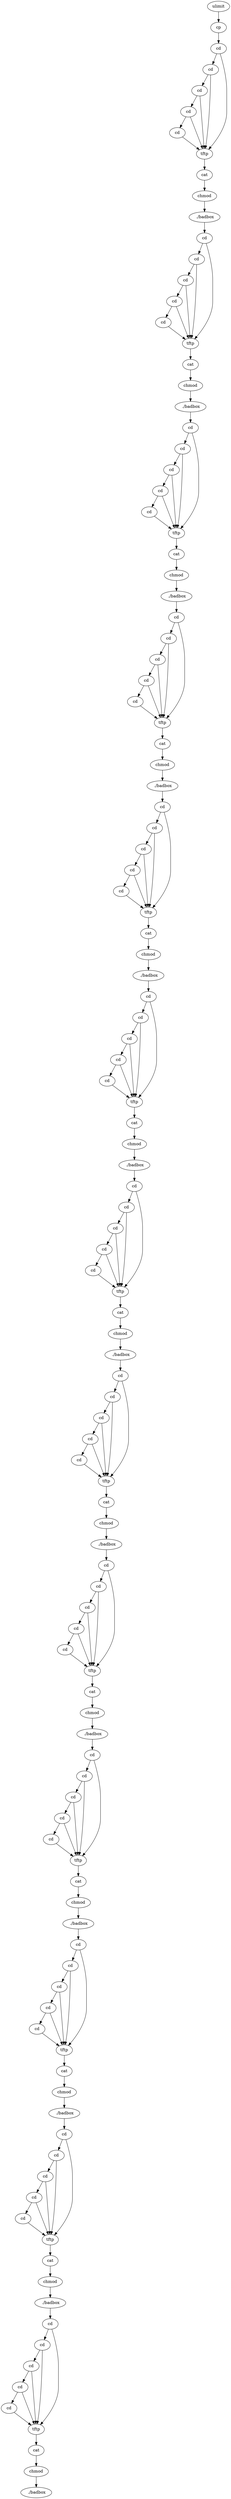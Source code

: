 digraph {
1 [label="ulimit"];
5 [label="cp"];
10 [label="cd"];
14 [label="cd"];
18 [label="cd"];
22 [label="cd"];
26 [label="cd"];
30 [label="tftp"];
37 [label="cat"];
43 [label="chmod"];
48 [label=" ./badbox"];
51 [label="cd"];
55 [label="cd"];
59 [label="cd"];
63 [label="cd"];
67 [label="cd"];
71 [label="tftp"];
78 [label="cat"];
84 [label="chmod"];
89 [label=" ./badbox"];
92 [label="cd"];
96 [label="cd"];
100 [label="cd"];
104 [label="cd"];
108 [label="cd"];
112 [label="tftp"];
119 [label="cat"];
125 [label="chmod"];
130 [label=" ./badbox"];
133 [label="cd"];
137 [label="cd"];
141 [label="cd"];
145 [label="cd"];
149 [label="cd"];
153 [label="tftp"];
160 [label="cat"];
166 [label="chmod"];
171 [label=" ./badbox"];
174 [label="cd"];
178 [label="cd"];
182 [label="cd"];
186 [label="cd"];
190 [label="cd"];
194 [label="tftp"];
201 [label="cat"];
207 [label="chmod"];
212 [label=" ./badbox"];
215 [label="cd"];
219 [label="cd"];
223 [label="cd"];
227 [label="cd"];
231 [label="cd"];
235 [label="tftp"];
242 [label="cat"];
248 [label="chmod"];
253 [label=" ./badbox"];
256 [label="cd"];
260 [label="cd"];
264 [label="cd"];
268 [label="cd"];
272 [label="cd"];
276 [label="tftp"];
283 [label="cat"];
289 [label="chmod"];
294 [label=" ./badbox"];
297 [label="cd"];
301 [label="cd"];
305 [label="cd"];
309 [label="cd"];
313 [label="cd"];
317 [label="tftp"];
324 [label="cat"];
330 [label="chmod"];
335 [label=" ./badbox"];
338 [label="cd"];
342 [label="cd"];
346 [label="cd"];
350 [label="cd"];
354 [label="cd"];
358 [label="tftp"];
365 [label="cat"];
371 [label="chmod"];
376 [label=" ./badbox"];
379 [label="cd"];
383 [label="cd"];
387 [label="cd"];
391 [label="cd"];
395 [label="cd"];
399 [label="tftp"];
406 [label="cat"];
412 [label="chmod"];
417 [label=" ./badbox"];
420 [label="cd"];
424 [label="cd"];
428 [label="cd"];
432 [label="cd"];
436 [label="cd"];
440 [label="tftp"];
447 [label="cat"];
453 [label="chmod"];
458 [label=" ./badbox"];
461 [label="cd"];
465 [label="cd"];
469 [label="cd"];
473 [label="cd"];
477 [label="cd"];
481 [label="tftp"];
488 [label="cat"];
494 [label="chmod"];
499 [label=" ./badbox"];
502 [label="cd"];
506 [label="cd"];
510 [label="cd"];
514 [label="cd"];
518 [label="cd"];
522 [label="tftp"];
529 [label="cat"];
535 [label="chmod"];
540 [label=" ./badbox"];
1 -> 5;
5 -> 10;
10 -> 14;
10 -> 30;
14 -> 18;
14 -> 30;
18 -> 22;
18 -> 30;
22 -> 26;
22 -> 30;
26 -> 30;
30 -> 37;
37 -> 43;
43 -> 48;
48 -> 51;
51 -> 55;
51 -> 71;
55 -> 59;
55 -> 71;
59 -> 63;
59 -> 71;
63 -> 67;
63 -> 71;
67 -> 71;
71 -> 78;
78 -> 84;
84 -> 89;
89 -> 92;
92 -> 96;
92 -> 112;
96 -> 100;
96 -> 112;
100 -> 104;
100 -> 112;
104 -> 108;
104 -> 112;
108 -> 112;
112 -> 119;
119 -> 125;
125 -> 130;
130 -> 133;
133 -> 137;
133 -> 153;
137 -> 141;
137 -> 153;
141 -> 145;
141 -> 153;
145 -> 149;
145 -> 153;
149 -> 153;
153 -> 160;
160 -> 166;
166 -> 171;
171 -> 174;
174 -> 178;
174 -> 194;
178 -> 182;
178 -> 194;
182 -> 186;
182 -> 194;
186 -> 190;
186 -> 194;
190 -> 194;
194 -> 201;
201 -> 207;
207 -> 212;
212 -> 215;
215 -> 219;
215 -> 235;
219 -> 223;
219 -> 235;
223 -> 227;
223 -> 235;
227 -> 231;
227 -> 235;
231 -> 235;
235 -> 242;
242 -> 248;
248 -> 253;
253 -> 256;
256 -> 260;
256 -> 276;
260 -> 264;
260 -> 276;
264 -> 268;
264 -> 276;
268 -> 272;
268 -> 276;
272 -> 276;
276 -> 283;
283 -> 289;
289 -> 294;
294 -> 297;
297 -> 301;
297 -> 317;
301 -> 305;
301 -> 317;
305 -> 309;
305 -> 317;
309 -> 313;
309 -> 317;
313 -> 317;
317 -> 324;
324 -> 330;
330 -> 335;
335 -> 338;
338 -> 342;
338 -> 358;
342 -> 346;
342 -> 358;
346 -> 350;
346 -> 358;
350 -> 354;
350 -> 358;
354 -> 358;
358 -> 365;
365 -> 371;
371 -> 376;
376 -> 379;
379 -> 383;
379 -> 399;
383 -> 387;
383 -> 399;
387 -> 391;
387 -> 399;
391 -> 395;
391 -> 399;
395 -> 399;
399 -> 406;
406 -> 412;
412 -> 417;
417 -> 420;
420 -> 424;
420 -> 440;
424 -> 428;
424 -> 440;
428 -> 432;
428 -> 440;
432 -> 436;
432 -> 440;
436 -> 440;
440 -> 447;
447 -> 453;
453 -> 458;
458 -> 461;
461 -> 465;
461 -> 481;
465 -> 469;
465 -> 481;
469 -> 473;
469 -> 481;
473 -> 477;
473 -> 481;
477 -> 481;
481 -> 488;
488 -> 494;
494 -> 499;
499 -> 502;
502 -> 506;
502 -> 522;
506 -> 510;
506 -> 522;
510 -> 514;
510 -> 522;
514 -> 518;
514 -> 522;
518 -> 522;
522 -> 529;
529 -> 535;
535 -> 540;
}
